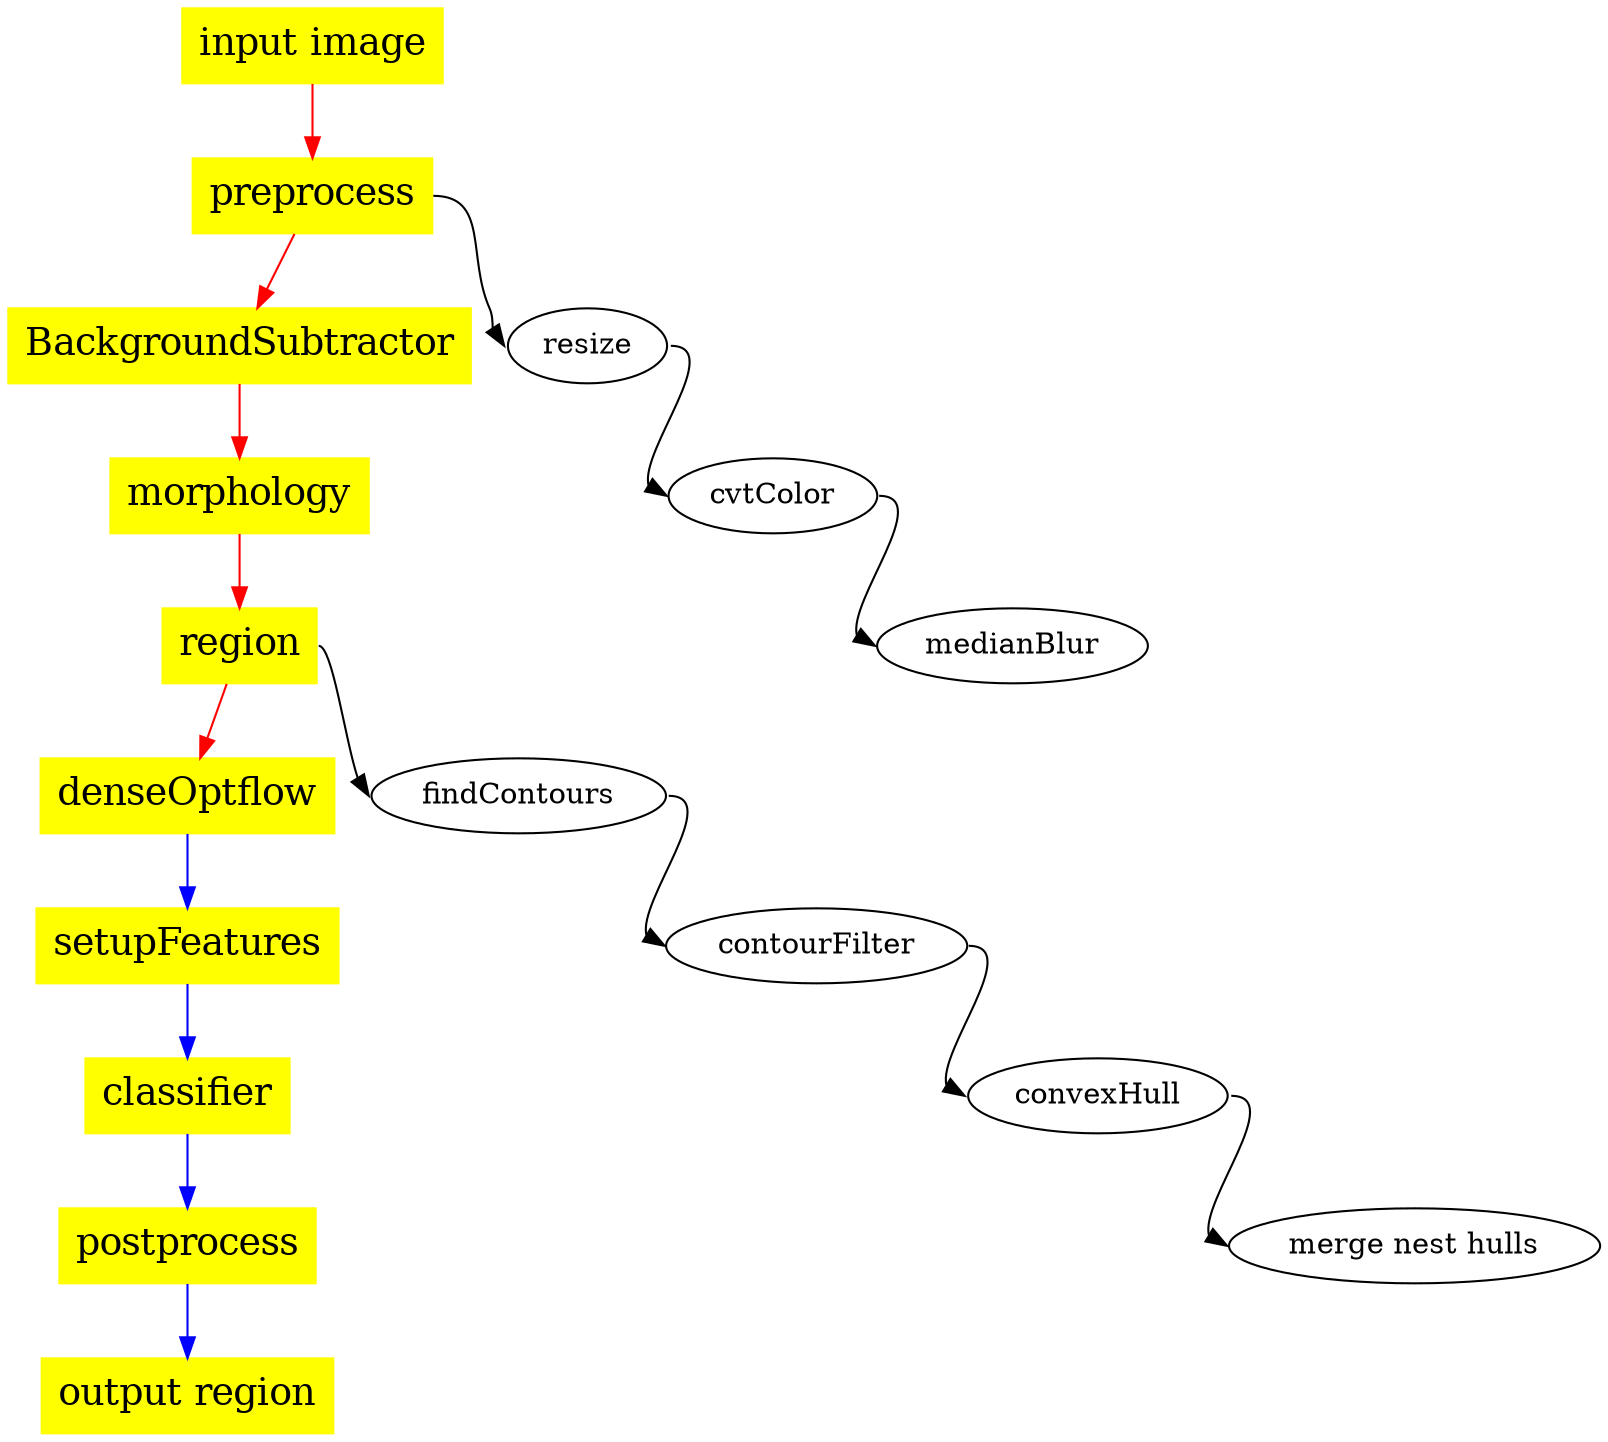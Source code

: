digraph G{

    input -> preprocess[color=red];
    preprocess -> BackgroundSubtractor [color=red];
    BackgroundSubtractor -> morphology [color=red];
    morphology -> region [color=red];
    region -> denseOptflow [color=red];
    denseOptflow -> setupFeatures [color=blue];
    setupFeatures -> classifier [color=blue];
    classifier -> postprocess [color=blue]
    postprocess -> output [color=blue]


    input[fontsize=18 style=filled, shape=box color=yellow label = "input image"];
    preprocess[fontsize=18 style=filled shape=box color=yellow];
    BackgroundSubtractor[fontsize=18 style=filled shape=box color=yellow];
    morphology[fontsize=18 style=filled shape=box color=yellow];
    region[fontsize=18 style=filled shape=box color=yellow];
    denseOptflow[fontsize=18 style=filled shape=box color=yellow];
    setupFeatures[fontsize=18 style=filled shape=box color=yellow];
    classifier[fontsize=18 style=filled shape=box color=yellow];
    postprocess[fontsize=18 style=filled shape=box color=yellow];
    output[fontsize=18 style=filled, shape = box, color=yellow, label = "output region"]

    preprocess:e -> resize:w
    subgraph 1 { 
        resize:e -> cvtColor:w
        cvtColor:e -> medianBlur:w
    }

    region:e -> findContours:w
    subgraph 3{ 
        findContours:e -> contourFilter:w
        contourFilter:e -> convexHull:w
        node[label="merge nest hulls"]
        convexHull:e -> merge:w    
    } 
    
}
